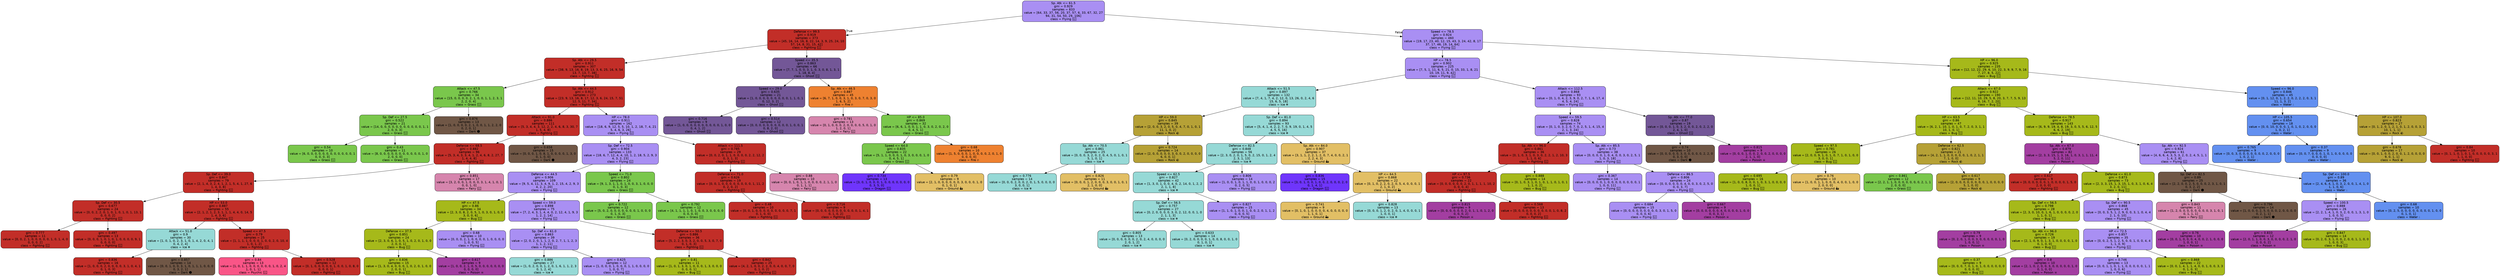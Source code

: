 digraph Tree {
node [shape=box, style="filled, rounded", color="black", fontname="helvetica"] ;
edge [fontname="helvetica"] ;
0 [label="Sp. Atk <= 61.5\ngini = 0.929\nsamples = 833\nvalue = [64, 33, 37, 56, 20, 37, 57, 6, 33, 67, 32, 27\n94, 31, 54, 50, 29, 106]\nclass = Flying 🦅", fillcolor="#A98FF3"] ;
1 [label="Defense <= 99.5\ngini = 0.919\nsamples = 373\nvalue = [45, 16, 14, 16, 8, 22, 14, 3, 9, 25, 24, 10\n57, 14, 8, 31, 15, 42]\nclass = Fighting 🥊", fillcolor="#C22E28"] ;
0 -> 1 [labeldistance=2.5, labelangle=45, headlabel="True"] ;
2 [label="Sp. Atk <= 29.5\ngini = 0.911\nsamples = 307\nvalue = [38, 9, 13, 16, 8, 19, 13, 3, 6, 25, 16, 9, 54\n13, 7, 13, 7, 38]\nclass = Fighting 🥊", fillcolor="#C22E28"] ;
1 -> 2 ;
3 [label="Attack <= 47.5\ngini = 0.766\nsamples = 34\nvalue = [15, 0, 0, 0, 0, 2, 1, 0, 0, 1, 1, 2, 3, 1\n2, 2, 0, 4]\nclass = Grass 🌿", fillcolor="#7AC74C"] ;
2 -> 3 ;
4 [label="Sp. Def <= 27.5\ngini = 0.522\nsamples = 21\nvalue = [14, 0, 0, 0, 0, 0, 0, 0, 0, 0, 0, 0, 1, 1\n2, 0, 0, 3]\nclass = Grass 🌿", fillcolor="#7AC74C"] ;
3 -> 4 ;
5 [label="gini = 0.54\nsamples = 10\nvalue = [6, 0, 0, 0, 0, 0, 0, 0, 0, 0, 0, 0, 0, 1\n0, 0, 0, 3]\nclass = Grass 🌿", fillcolor="#7AC74C"] ;
4 -> 5 ;
6 [label="gini = 0.43\nsamples = 11\nvalue = [8, 0, 0, 0, 0, 0, 0, 0, 0, 0, 0, 0, 1, 0\n2, 0, 0, 0]\nclass = Grass 🌿", fillcolor="#7AC74C"] ;
4 -> 6 ;
7 [label="gini = 0.876\nsamples = 13\nvalue = [1, 0, 0, 0, 0, 2, 1, 0, 0, 1, 1, 2, 2, 0\n0, 2, 0, 1]\nclass = Dark 🌑", fillcolor="#705746"] ;
3 -> 7 ;
8 [label="Sp. Atk <= 44.5\ngini = 0.912\nsamples = 273\nvalue = [23, 9, 13, 16, 8, 17, 12, 3, 6, 24, 15, 7, 51\n12, 5, 11, 7, 34]\nclass = Fighting 🥊", fillcolor="#C22E28"] ;
2 -> 8 ;
9 [label="Attack <= 91.0\ngini = 0.886\nsamples = 111\nvalue = [5, 3, 4, 4, 3, 12, 2, 2, 4, 6, 8, 3, 30, 7\n1, 5, 4, 8]\nclass = Fighting 🥊", fillcolor="#C22E28"] ;
8 -> 9 ;
10 [label="Defense <= 68.5\ngini = 0.882\nsamples = 96\nvalue = [5, 3, 4, 3, 3, 4, 1, 2, 4, 6, 8, 2, 27, 7\n1, 4, 4, 8]\nclass = Fighting 🥊", fillcolor="#C22E28"] ;
9 -> 10 ;
11 [label="Sp. Def <= 39.0\ngini = 0.847\nsamples = 79\nvalue = [2, 1, 4, 3, 2, 4, 1, 2, 1, 5, 4, 1, 27, 6\n1, 4, 3, 8]\nclass = Fighting 🥊", fillcolor="#C22E28"] ;
10 -> 11 ;
12 [label="Sp. Def <= 30.5\ngini = 0.677\nsamples = 24\nvalue = [0, 0, 2, 2, 0, 1, 0, 1, 0, 1, 0, 1, 13, 1\n0, 0, 0, 2]\nclass = Fighting 🥊", fillcolor="#C22E28"] ;
11 -> 12 ;
13 [label="gini = 0.777\nsamples = 11\nvalue = [0, 0, 2, 1, 0, 0, 0, 0, 0, 1, 0, 1, 4, 0\n0, 0, 0, 2]\nclass = Fighting 🥊", fillcolor="#C22E28"] ;
12 -> 13 ;
14 [label="gini = 0.497\nsamples = 13\nvalue = [0, 0, 0, 1, 0, 1, 0, 1, 0, 0, 0, 0, 9, 1\n0, 0, 0, 0]\nclass = Fighting 🥊", fillcolor="#C22E28"] ;
12 -> 14 ;
15 [label="HP <= 53.0\ngini = 0.887\nsamples = 55\nvalue = [2, 1, 2, 1, 2, 3, 1, 1, 1, 4, 4, 0, 14, 5\n1, 4, 3, 6]\nclass = Fighting 🥊", fillcolor="#C22E28"] ;
11 -> 15 ;
16 [label="Attack <= 51.0\ngini = 0.9\nsamples = 30\nvalue = [1, 0, 1, 0, 2, 3, 1, 0, 1, 4, 2, 0, 4, 1\n0, 4, 2, 4]\nclass = Ice ❄️", fillcolor="#96D9D6"] ;
15 -> 16 ;
17 [label="gini = 0.836\nsamples = 16\nvalue = [1, 0, 0, 0, 2, 0, 0, 0, 0, 3, 1, 0, 4, 1\n0, 1, 0, 3]\nclass = Fighting 🥊", fillcolor="#C22E28"] ;
16 -> 17 ;
18 [label="gini = 0.857\nsamples = 14\nvalue = [0, 0, 1, 0, 0, 3, 1, 0, 1, 1, 1, 0, 0, 0\n0, 3, 2, 1]\nclass = Dark 🌑", fillcolor="#705746"] ;
16 -> 18 ;
19 [label="Speed <= 47.5\ngini = 0.79\nsamples = 25\nvalue = [1, 1, 1, 1, 0, 0, 0, 1, 0, 0, 2, 0, 10, 4\n1, 0, 1, 2]\nclass = Fighting 🥊", fillcolor="#C22E28"] ;
15 -> 19 ;
20 [label="gini = 0.84\nsamples = 13\nvalue = [1, 0, 1, 1, 0, 0, 0, 0, 0, 0, 1, 0, 2, 4\n1, 0, 1, 1]\nclass = Psychic 🧠", fillcolor="#F95587"] ;
19 -> 20 ;
21 [label="gini = 0.528\nsamples = 12\nvalue = [0, 1, 0, 0, 0, 0, 0, 1, 0, 0, 1, 0, 8, 0\n0, 0, 0, 1]\nclass = Fighting 🥊", fillcolor="#C22E28"] ;
19 -> 21 ;
22 [label="gini = 0.851\nsamples = 17\nvalue = [3, 2, 0, 0, 1, 0, 0, 0, 3, 1, 4, 1, 0, 1\n0, 0, 1, 0]\nclass = Fairy 🧚", fillcolor="#D685AD"] ;
10 -> 22 ;
23 [label="gini = 0.658\nsamples = 15\nvalue = [0, 0, 0, 1, 0, 8, 1, 0, 0, 0, 0, 1, 3, 0\n0, 1, 0, 0]\nclass = Dark 🌑", fillcolor="#705746"] ;
9 -> 23 ;
24 [label="HP <= 78.0\ngini = 0.911\nsamples = 162\nvalue = [18, 6, 9, 12, 5, 5, 10, 1, 2, 18, 7, 4, 21\n5, 4, 6, 3, 26]\nclass = Flying 🦅", fillcolor="#A98FF3"] ;
8 -> 24 ;
25 [label="Sp. Def <= 72.5\ngini = 0.904\nsamples = 133\nvalue = [18, 6, 7, 12, 4, 4, 10, 1, 2, 18, 5, 2, 9, 3\n4, 3, 2, 23]\nclass = Flying 🦅", fillcolor="#A98FF3"] ;
24 -> 25 ;
26 [label="Defense <= 44.5\ngini = 0.906\nsamples = 109\nvalue = [9, 5, 4, 11, 3, 4, 9, 1, 2, 15, 4, 2, 9, 3\n4, 2, 2, 20]\nclass = Flying 🦅", fillcolor="#A98FF3"] ;
25 -> 26 ;
27 [label="HP <= 47.5\ngini = 0.86\nsamples = 34\nvalue = [2, 3, 0, 8, 2, 0, 5, 1, 0, 3, 0, 1, 0, 0\n3, 0, 0, 6]\nclass = Bug 🐞", fillcolor="#A6B91A"] ;
26 -> 27 ;
28 [label="Defense <= 37.5\ngini = 0.851\nsamples = 24\nvalue = [2, 3, 0, 6, 1, 0, 5, 1, 0, 2, 0, 1, 0, 0\n2, 0, 0, 1]\nclass = Bug 🐞", fillcolor="#A6B91A"] ;
27 -> 28 ;
29 [label="gini = 0.836\nsamples = 15\nvalue = [1, 3, 0, 4, 0, 0, 0, 1, 0, 2, 0, 1, 0, 0\n2, 0, 0, 1]\nclass = Bug 🐞", fillcolor="#A6B91A"] ;
28 -> 29 ;
30 [label="gini = 0.617\nsamples = 9\nvalue = [1, 0, 0, 2, 1, 0, 5, 0, 0, 0, 0, 0, 0, 0\n0, 0, 0, 0]\nclass = Poison ☠️", fillcolor="#A33EA1"] ;
28 -> 30 ;
31 [label="gini = 0.68\nsamples = 10\nvalue = [0, 0, 0, 2, 1, 0, 0, 0, 0, 1, 0, 0, 0, 0\n1, 0, 0, 5]\nclass = Flying 🦅", fillcolor="#A98FF3"] ;
27 -> 31 ;
32 [label="Speed <= 59.0\ngini = 0.898\nsamples = 75\nvalue = [7, 2, 4, 3, 1, 4, 4, 0, 2, 12, 4, 1, 9, 3\n1, 2, 2, 14]\nclass = Flying 🦅", fillcolor="#A98FF3"] ;
26 -> 32 ;
33 [label="Sp. Def <= 61.0\ngini = 0.863\nsamples = 39\nvalue = [2, 0, 2, 0, 1, 1, 2, 0, 2, 7, 1, 1, 2, 3\n1, 1, 2, 11]\nclass = Flying 🦅", fillcolor="#A98FF3"] ;
32 -> 33 ;
34 [label="gini = 0.886\nsamples = 27\nvalue = [1, 0, 2, 0, 0, 1, 2, 0, 1, 6, 1, 1, 2, 3\n0, 1, 2, 4]\nclass = Ice ❄️", fillcolor="#96D9D6"] ;
33 -> 34 ;
35 [label="gini = 0.625\nsamples = 12\nvalue = [1, 0, 0, 0, 1, 0, 0, 0, 1, 1, 0, 0, 0, 0\n1, 0, 0, 7]\nclass = Flying 🦅", fillcolor="#A98FF3"] ;
33 -> 35 ;
36 [label="Defense <= 50.5\ngini = 0.886\nsamples = 36\nvalue = [5, 2, 2, 3, 0, 3, 2, 0, 0, 5, 3, 0, 7, 0\n0, 1, 0, 3]\nclass = Fighting 🥊", fillcolor="#C22E28"] ;
32 -> 36 ;
37 [label="gini = 0.81\nsamples = 11\nvalue = [1, 0, 1, 3, 0, 1, 0, 0, 0, 1, 3, 0, 0, 0\n0, 0, 0, 1]\nclass = Bug 🐞", fillcolor="#A6B91A"] ;
36 -> 37 ;
38 [label="gini = 0.842\nsamples = 25\nvalue = [4, 2, 1, 0, 0, 2, 2, 0, 0, 4, 0, 0, 7, 0\n0, 1, 0, 2]\nclass = Fighting 🥊", fillcolor="#C22E28"] ;
36 -> 38 ;
39 [label="Speed <= 71.0\ngini = 0.802\nsamples = 24\nvalue = [9, 1, 3, 1, 1, 0, 1, 0, 0, 3, 1, 0, 0, 0\n0, 1, 0, 3]\nclass = Grass 🌿", fillcolor="#7AC74C"] ;
25 -> 39 ;
40 [label="gini = 0.722\nsamples = 12\nvalue = [5, 0, 2, 0, 0, 0, 0, 0, 0, 0, 1, 0, 0, 0\n0, 1, 0, 3]\nclass = Grass 🌿", fillcolor="#7AC74C"] ;
39 -> 40 ;
41 [label="gini = 0.792\nsamples = 12\nvalue = [4, 1, 1, 1, 1, 0, 1, 0, 0, 3, 0, 0, 0, 0\n0, 0, 0, 0]\nclass = Grass 🌿", fillcolor="#7AC74C"] ;
39 -> 41 ;
42 [label="Attack <= 111.5\ngini = 0.785\nsamples = 29\nvalue = [0, 0, 2, 0, 1, 1, 0, 0, 0, 0, 2, 2, 12, 2\n0, 3, 1, 3]\nclass = Fighting 🥊", fillcolor="#C22E28"] ;
24 -> 42 ;
43 [label="Defense <= 71.0\ngini = 0.626\nsamples = 19\nvalue = [0, 0, 1, 0, 0, 0, 0, 0, 0, 0, 0, 1, 11, 2\n0, 2, 0, 2]\nclass = Fighting 🥊", fillcolor="#C22E28"] ;
42 -> 43 ;
44 [label="gini = 0.48\nsamples = 10\nvalue = [0, 0, 1, 0, 0, 0, 0, 0, 0, 0, 0, 0, 7, 1\n0, 1, 0, 0]\nclass = Fighting 🥊", fillcolor="#C22E28"] ;
43 -> 44 ;
45 [label="gini = 0.716\nsamples = 9\nvalue = [0, 0, 0, 0, 0, 0, 0, 0, 0, 0, 0, 1, 4, 1\n0, 1, 0, 2]\nclass = Fighting 🥊", fillcolor="#C22E28"] ;
43 -> 45 ;
46 [label="gini = 0.88\nsamples = 10\nvalue = [0, 0, 1, 0, 1, 1, 0, 0, 0, 0, 2, 1, 1, 0\n0, 1, 1, 1]\nclass = Fairy 🧚", fillcolor="#D685AD"] ;
42 -> 46 ;
47 [label="Speed <= 35.5\ngini = 0.863\nsamples = 66\nvalue = [7, 7, 1, 0, 0, 3, 1, 0, 3, 0, 8, 1, 3, 1\n1, 18, 8, 4]\nclass = Ghost 👻", fillcolor="#735797"] ;
1 -> 47 ;
48 [label="Speed <= 29.0\ngini = 0.635\nsamples = 21\nvalue = [1, 0, 0, 0, 0, 0, 0, 0, 0, 0, 1, 1, 0, 1\n0, 12, 3, 2]\nclass = Ghost 👻", fillcolor="#735797"] ;
47 -> 48 ;
49 [label="gini = 0.716\nsamples = 9\nvalue = [1, 0, 0, 0, 0, 0, 0, 0, 0, 0, 0, 1, 0, 0\n0, 4, 1, 2]\nclass = Ghost 👻", fillcolor="#735797"] ;
48 -> 49 ;
50 [label="gini = 0.514\nsamples = 12\nvalue = [0, 0, 0, 0, 0, 0, 0, 0, 0, 0, 1, 0, 0, 1\n0, 8, 2, 0]\nclass = Ghost 👻", fillcolor="#735797"] ;
48 -> 50 ;
51 [label="Sp. Atk <= 46.5\ngini = 0.887\nsamples = 45\nvalue = [6, 7, 1, 0, 0, 3, 1, 0, 3, 0, 7, 0, 3, 0\n1, 6, 5, 2]\nclass = Fire 🔥", fillcolor="#EE8130"] ;
47 -> 51 ;
52 [label="gini = 0.781\nsamples = 13\nvalue = [0, 1, 0, 0, 0, 2, 0, 0, 0, 0, 5, 0, 1, 0\n1, 2, 0, 1]\nclass = Fairy 🧚", fillcolor="#D685AD"] ;
51 -> 52 ;
53 [label="HP <= 85.0\ngini = 0.869\nsamples = 32\nvalue = [6, 6, 1, 0, 0, 1, 1, 0, 3, 0, 2, 0, 2, 0\n0, 4, 5, 1]\nclass = Grass 🌿", fillcolor="#7AC74C"] ;
51 -> 53 ;
54 [label="Speed <= 64.0\ngini = 0.835\nsamples = 22\nvalue = [5, 1, 1, 0, 0, 0, 1, 0, 3, 0, 0, 0, 1, 0\n0, 4, 5, 1]\nclass = Grass 🌿", fillcolor="#7AC74C"] ;
53 -> 54 ;
55 [label="gini = 0.734\nsamples = 13\nvalue = [3, 0, 1, 0, 0, 0, 1, 0, 0, 0, 0, 0, 0, 0\n0, 3, 5, 0]\nclass = Dragon 🐉", fillcolor="#6F35FC"] ;
54 -> 55 ;
56 [label="gini = 0.79\nsamples = 9\nvalue = [2, 1, 0, 0, 0, 0, 0, 0, 3, 0, 0, 0, 1, 0\n0, 1, 0, 1]\nclass = Ground 🏜️", fillcolor="#E2BF65"] ;
54 -> 56 ;
57 [label="gini = 0.68\nsamples = 10\nvalue = [1, 5, 0, 0, 0, 1, 0, 0, 0, 0, 2, 0, 1, 0\n0, 0, 0, 0]\nclass = Fire 🔥", fillcolor="#EE8130"] ;
53 -> 57 ;
58 [label="Speed <= 78.5\ngini = 0.924\nsamples = 460\nvalue = [19, 17, 23, 40, 12, 15, 43, 3, 24, 42, 8, 17\n37, 17, 46, 19, 14, 64]\nclass = Flying 🦅", fillcolor="#A98FF3"] ;
0 -> 58 [labeldistance=2.5, labelangle=-45, headlabel="False"] ;
59 [label="HP <= 78.5\ngini = 0.902\nsamples = 225\nvalue = [7, 5, 1, 11, 6, 5, 21, 0, 15, 33, 1, 8, 21\n10, 19, 11, 9, 42]\nclass = Flying 🦅", fillcolor="#A98FF3"] ;
58 -> 59 ;
60 [label="Attack <= 51.5\ngini = 0.897\nsamples = 132\nvalue = [7, 4, 1, 7, 4, 2, 12, 0, 13, 26, 0, 2, 4, 6\n15, 6, 5, 18]\nclass = Ice ❄️", fillcolor="#96D9D6"] ;
59 -> 60 ;
61 [label="HP <= 59.0\ngini = 0.845\nsamples = 39\nvalue = [2, 0, 0, 3, 2, 0, 5, 0, 4, 7, 0, 1, 0, 1\n11, 1, 0, 2]\nclass = Rock 🪨", fillcolor="#B6A136"] ;
60 -> 61 ;
62 [label="Sp. Atk <= 70.5\ngini = 0.861\nsamples = 25\nvalue = [0, 0, 0, 3, 2, 0, 2, 0, 4, 5, 0, 1, 0, 1\n5, 1, 0, 1]\nclass = Ice ❄️", fillcolor="#96D9D6"] ;
61 -> 62 ;
63 [label="gini = 0.776\nsamples = 14\nvalue = [0, 0, 0, 2, 0, 0, 2, 0, 1, 5, 0, 0, 0, 0\n3, 0, 0, 1]\nclass = Ice ❄️", fillcolor="#96D9D6"] ;
62 -> 63 ;
64 [label="gini = 0.826\nsamples = 11\nvalue = [0, 0, 0, 1, 2, 0, 0, 0, 3, 0, 0, 1, 0, 1\n2, 1, 0, 0]\nclass = Ground 🏜️", fillcolor="#E2BF65"] ;
62 -> 64 ;
65 [label="gini = 0.724\nsamples = 14\nvalue = [2, 0, 0, 0, 0, 0, 3, 0, 0, 2, 0, 0, 0, 0\n6, 0, 0, 1]\nclass = Rock 🪨", fillcolor="#B6A136"] ;
61 -> 65 ;
66 [label="Sp. Def <= 81.0\ngini = 0.894\nsamples = 93\nvalue = [5, 4, 1, 4, 2, 2, 7, 0, 9, 19, 0, 1, 4, 5\n4, 5, 5, 16]\nclass = Ice ❄️", fillcolor="#96D9D6"] ;
60 -> 66 ;
67 [label="Defense <= 82.5\ngini = 0.848\nsamples = 56\nvalue = [2, 3, 0, 2, 0, 1, 5, 0, 2, 15, 0, 1, 2, 4\n2, 3, 1, 13]\nclass = Ice ❄️", fillcolor="#96D9D6"] ;
66 -> 67 ;
68 [label="Speed <= 62.5\ngini = 0.827\nsamples = 42\nvalue = [1, 3, 0, 1, 0, 0, 4, 0, 2, 14, 0, 1, 2, 2\n2, 1, 1, 8]\nclass = Ice ❄️", fillcolor="#96D9D6"] ;
67 -> 68 ;
69 [label="Sp. Def <= 56.5\ngini = 0.757\nsamples = 27\nvalue = [0, 2, 0, 0, 0, 0, 3, 0, 2, 12, 0, 0, 1, 0\n2, 1, 1, 3]\nclass = Ice ❄️", fillcolor="#96D9D6"] ;
68 -> 69 ;
70 [label="gini = 0.805\nsamples = 13\nvalue = [0, 0, 0, 0, 0, 0, 2, 0, 2, 4, 0, 0, 0, 0\n2, 0, 1, 2]\nclass = Ice ❄️", fillcolor="#96D9D6"] ;
69 -> 70 ;
71 [label="gini = 0.633\nsamples = 14\nvalue = [0, 2, 0, 0, 0, 0, 1, 0, 0, 8, 0, 0, 1, 0\n0, 1, 0, 1]\nclass = Ice ❄️", fillcolor="#96D9D6"] ;
69 -> 71 ;
72 [label="gini = 0.827\nsamples = 15\nvalue = [1, 1, 0, 1, 0, 0, 1, 0, 0, 2, 0, 1, 1, 2\n0, 0, 0, 5]\nclass = Flying 🦅", fillcolor="#A98FF3"] ;
68 -> 72 ;
73 [label="gini = 0.806\nsamples = 14\nvalue = [1, 0, 0, 1, 0, 1, 1, 0, 0, 1, 0, 0, 0, 2\n0, 2, 0, 5]\nclass = Flying 🦅", fillcolor="#A98FF3"] ;
67 -> 73 ;
74 [label="Sp. Atk <= 84.0\ngini = 0.907\nsamples = 37\nvalue = [3, 1, 1, 2, 2, 1, 2, 0, 7, 4, 0, 0, 2, 1\n2, 2, 4, 3]\nclass = Ground 🏜️", fillcolor="#E2BF65"] ;
66 -> 74 ;
75 [label="gini = 0.836\nsamples = 15\nvalue = [3, 0, 1, 0, 0, 1, 0, 0, 2, 0, 0, 0, 2, 0\n0, 1, 4, 1]\nclass = Dragon 🐉", fillcolor="#6F35FC"] ;
74 -> 75 ;
76 [label="HP <= 64.5\ngini = 0.868\nsamples = 22\nvalue = [0, 1, 0, 2, 2, 0, 2, 0, 5, 4, 0, 0, 0, 1\n2, 1, 0, 2]\nclass = Ground 🏜️", fillcolor="#E2BF65"] ;
74 -> 76 ;
77 [label="gini = 0.741\nsamples = 9\nvalue = [0, 1, 0, 1, 0, 0, 0, 0, 4, 0, 0, 0, 0, 0\n1, 1, 0, 1]\nclass = Ground 🏜️", fillcolor="#E2BF65"] ;
76 -> 77 ;
78 [label="gini = 0.828\nsamples = 13\nvalue = [0, 0, 0, 1, 2, 0, 2, 0, 1, 4, 0, 0, 0, 1\n1, 0, 0, 1]\nclass = Ice ❄️", fillcolor="#96D9D6"] ;
76 -> 78 ;
79 [label="Attack <= 112.5\ngini = 0.868\nsamples = 93\nvalue = [0, 1, 0, 4, 2, 3, 9, 0, 2, 7, 1, 6, 17, 4\n4, 5, 4, 24]\nclass = Flying 🦅", fillcolor="#A98FF3"] ;
59 -> 79 ;
80 [label="Speed <= 59.5\ngini = 0.828\nsamples = 74\nvalue = [0, 1, 0, 3, 2, 0, 7, 0, 2, 5, 1, 4, 15, 4\n2, 1, 3, 24]\nclass = Flying 🦅", fillcolor="#A98FF3"] ;
79 -> 80 ;
81 [label="Sp. Atk <= 96.0\ngini = 0.861\nsamples = 36\nvalue = [0, 1, 0, 3, 1, 0, 3, 0, 2, 2, 1, 2, 10, 3\n1, 1, 0, 6]\nclass = Fighting 🥊", fillcolor="#C22E28"] ;
80 -> 81 ;
82 [label="HP <= 97.5\ngini = 0.736\nsamples = 22\nvalue = [0, 0, 0, 0, 0, 0, 2, 0, 1, 1, 1, 1, 10, 2\n0, 0, 0, 4]\nclass = Fighting 🥊", fillcolor="#C22E28"] ;
81 -> 82 ;
83 [label="gini = 0.815\nsamples = 9\nvalue = [0, 0, 0, 0, 0, 0, 2, 0, 1, 1, 0, 1, 2, 0\n0, 0, 0, 2]\nclass = Poison ☠️", fillcolor="#A33EA1"] ;
82 -> 83 ;
84 [label="gini = 0.568\nsamples = 13\nvalue = [0, 0, 0, 0, 0, 0, 0, 0, 0, 0, 1, 0, 8, 2\n0, 0, 0, 2]\nclass = Fighting 🥊", fillcolor="#C22E28"] ;
82 -> 84 ;
85 [label="gini = 0.888\nsamples = 14\nvalue = [0, 1, 0, 3, 1, 0, 1, 0, 1, 1, 0, 1, 0, 1\n1, 1, 0, 2]\nclass = Bug 🐞", fillcolor="#A6B91A"] ;
81 -> 85 ;
86 [label="Sp. Atk <= 85.5\ngini = 0.73\nsamples = 38\nvalue = [0, 0, 0, 0, 1, 0, 4, 0, 0, 3, 0, 2, 5, 1\n1, 0, 3, 18]\nclass = Flying 🦅", fillcolor="#A98FF3"] ;
80 -> 86 ;
87 [label="gini = 0.367\nsamples = 14\nvalue = [0, 0, 0, 0, 1, 0, 0, 0, 0, 0, 0, 0, 0, 1\n1, 0, 0, 11]\nclass = Flying 🦅", fillcolor="#A98FF3"] ;
86 -> 87 ;
88 [label="Defense <= 86.5\ngini = 0.806\nsamples = 24\nvalue = [0, 0, 0, 0, 0, 0, 4, 0, 0, 3, 0, 2, 5, 0\n0, 0, 3, 7]\nclass = Flying 🦅", fillcolor="#A98FF3"] ;
86 -> 88 ;
89 [label="gini = 0.684\nsamples = 15\nvalue = [0, 0, 0, 0, 0, 0, 0, 0, 0, 3, 0, 1, 5, 0\n0, 0, 0, 6]\nclass = Flying 🦅", fillcolor="#A98FF3"] ;
88 -> 89 ;
90 [label="gini = 0.667\nsamples = 9\nvalue = [0, 0, 0, 0, 0, 0, 4, 0, 0, 0, 0, 1, 0, 0\n0, 0, 3, 1]\nclass = Poison ☠️", fillcolor="#A33EA1"] ;
88 -> 90 ;
91 [label="Sp. Atk <= 77.0\ngini = 0.87\nsamples = 19\nvalue = [0, 0, 0, 1, 0, 3, 2, 0, 0, 2, 0, 2, 2, 0\n2, 4, 1, 0]\nclass = Ghost 👻", fillcolor="#735797"] ;
79 -> 91 ;
92 [label="gini = 0.74\nsamples = 10\nvalue = [0, 0, 0, 0, 0, 3, 0, 0, 0, 0, 0, 2, 2, 0\n0, 3, 0, 0]\nclass = Dark 🌑", fillcolor="#705746"] ;
91 -> 92 ;
93 [label="gini = 0.815\nsamples = 9\nvalue = [0, 0, 0, 1, 0, 0, 2, 0, 0, 2, 0, 0, 0, 0\n2, 1, 1, 0]\nclass = Poison ☠️", fillcolor="#A33EA1"] ;
91 -> 93 ;
94 [label="HP <= 96.0\ngini = 0.925\nsamples = 235\nvalue = [12, 12, 22, 29, 6, 10, 22, 3, 9, 9, 7, 9, 16\n7, 27, 8, 5, 22]\nclass = Bug 🐞", fillcolor="#A6B91A"] ;
58 -> 94 ;
95 [label="Attack <= 67.0\ngini = 0.922\nsamples = 190\nvalue = [12, 11, 10, 29, 5, 8, 20, 3, 7, 7, 5, 9, 13\n6, 16, 7, 2, 20]\nclass = Bug 🐞", fillcolor="#A6B91A"] ;
94 -> 95 ;
96 [label="HP <= 63.5\ngini = 0.86\nsamples = 47\nvalue = [6, 2, 1, 10, 1, 0, 1, 0, 7, 2, 0, 3, 1, 1\n10, 1, 0, 1]\nclass = Bug 🐞", fillcolor="#A6B91A"] ;
95 -> 96 ;
97 [label="Speed <= 97.5\ngini = 0.781\nsamples = 26\nvalue = [2, 0, 0, 9, 1, 0, 1, 0, 7, 1, 0, 1, 0, 0\n3, 0, 0, 1]\nclass = Bug 🐞", fillcolor="#A6B91A"] ;
96 -> 97 ;
98 [label="gini = 0.695\nsamples = 16\nvalue = [1, 0, 0, 8, 0, 0, 1, 0, 3, 1, 0, 0, 0, 0\n1, 0, 0, 1]\nclass = Bug 🐞", fillcolor="#A6B91A"] ;
97 -> 98 ;
99 [label="gini = 0.76\nsamples = 10\nvalue = [1, 0, 0, 1, 1, 0, 0, 0, 4, 0, 0, 1, 0, 0\n2, 0, 0, 0]\nclass = Ground 🏜️", fillcolor="#E2BF65"] ;
97 -> 99 ;
100 [label="Defense <= 62.5\ngini = 0.821\nsamples = 21\nvalue = [4, 2, 1, 1, 0, 0, 0, 0, 0, 1, 0, 2, 1, 1\n7, 1, 0, 0]\nclass = Rock 🪨", fillcolor="#B6A136"] ;
96 -> 100 ;
101 [label="gini = 0.861\nsamples = 12\nvalue = [2, 2, 1, 1, 0, 0, 0, 0, 0, 0, 0, 2, 1, 1\n2, 0, 0, 0]\nclass = Grass 🌿", fillcolor="#7AC74C"] ;
100 -> 101 ;
102 [label="gini = 0.617\nsamples = 9\nvalue = [2, 0, 0, 0, 0, 0, 0, 0, 0, 1, 0, 0, 0, 0\n5, 1, 0, 0]\nclass = Rock 🪨", fillcolor="#B6A136"] ;
100 -> 102 ;
103 [label="Defense <= 78.5\ngini = 0.917\nsamples = 143\nvalue = [6, 9, 9, 19, 4, 8, 19, 3, 0, 5, 5, 6, 12, 5\n6, 6, 2, 19]\nclass = Bug 🐞", fillcolor="#A6B91A"] ;
95 -> 103 ;
104 [label="Sp. Atk <= 67.0\ngini = 0.879\nsamples = 82\nvalue = [2, 3, 3, 15, 1, 3, 16, 1, 0, 3, 1, 1, 11, 4\n5, 2, 0, 11]\nclass = Poison ☠️", fillcolor="#A33EA1"] ;
103 -> 104 ;
105 [label="gini = 0.617\nsamples = 9\nvalue = [0, 0, 0, 0, 0, 0, 1, 0, 0, 0, 0, 1, 5, 0\n2, 0, 0, 0]\nclass = Fighting 🥊", fillcolor="#C22E28"] ;
104 -> 105 ;
106 [label="Defense <= 61.0\ngini = 0.873\nsamples = 73\nvalue = [2, 3, 3, 15, 1, 3, 15, 1, 0, 3, 1, 0, 6, 4\n3, 2, 0, 11]\nclass = Bug 🐞", fillcolor="#A6B91A"] ;
104 -> 106 ;
107 [label="Sp. Def <= 56.5\ngini = 0.798\nsamples = 28\nvalue = [2, 3, 0, 10, 0, 1, 6, 1, 0, 0, 0, 0, 2, 0\n1, 1, 0, 1]\nclass = Bug 🐞", fillcolor="#A6B91A"] ;
106 -> 107 ;
108 [label="gini = 0.79\nsamples = 9\nvalue = [0, 2, 0, 1, 0, 0, 3, 0, 0, 0, 0, 0, 1, 0\n1, 0, 0, 1]\nclass = Poison ☠️", fillcolor="#A33EA1"] ;
107 -> 108 ;
109 [label="Sp. Atk <= 96.0\ngini = 0.726\nsamples = 19\nvalue = [2, 1, 0, 9, 0, 1, 3, 1, 0, 0, 0, 0, 1, 0\n0, 1, 0, 0]\nclass = Bug 🐞", fillcolor="#A6B91A"] ;
107 -> 109 ;
110 [label="gini = 0.37\nsamples = 9\nvalue = [0, 0, 0, 7, 0, 1, 0, 1, 0, 0, 0, 0, 0, 0\n0, 0, 0, 0]\nclass = Bug 🐞", fillcolor="#A6B91A"] ;
109 -> 110 ;
111 [label="gini = 0.8\nsamples = 10\nvalue = [2, 1, 0, 2, 0, 0, 3, 0, 0, 0, 0, 0, 1, 0\n0, 1, 0, 0]\nclass = Poison ☠️", fillcolor="#A33EA1"] ;
109 -> 111 ;
112 [label="Sp. Def <= 90.5\ngini = 0.868\nsamples = 45\nvalue = [0, 0, 3, 5, 1, 2, 9, 0, 0, 3, 1, 0, 4, 4\n2, 1, 0, 10]\nclass = Flying 🦅", fillcolor="#A98FF3"] ;
106 -> 112 ;
113 [label="HP <= 72.5\ngini = 0.857\nsamples = 35\nvalue = [0, 0, 2, 5, 1, 2, 5, 0, 0, 1, 0, 0, 4, 4\n1, 1, 0, 9]\nclass = Flying 🦅", fillcolor="#A98FF3"] ;
112 -> 113 ;
114 [label="gini = 0.746\nsamples = 13\nvalue = [0, 0, 1, 1, 0, 1, 1, 0, 0, 0, 0, 0, 1, 1\n1, 0, 0, 6]\nclass = Flying 🦅", fillcolor="#A98FF3"] ;
113 -> 114 ;
115 [label="gini = 0.868\nsamples = 22\nvalue = [0, 0, 1, 4, 1, 1, 4, 0, 0, 1, 0, 0, 3, 3\n0, 1, 0, 3]\nclass = Bug 🐞", fillcolor="#A6B91A"] ;
113 -> 115 ;
116 [label="gini = 0.76\nsamples = 10\nvalue = [0, 0, 1, 0, 0, 0, 4, 0, 0, 2, 1, 0, 0, 0\n1, 0, 0, 1]\nclass = Poison ☠️", fillcolor="#A33EA1"] ;
112 -> 116 ;
117 [label="Sp. Atk <= 92.5\ngini = 0.924\nsamples = 61\nvalue = [4, 6, 6, 4, 3, 5, 3, 2, 0, 2, 4, 5, 1, 1\n1, 4, 2, 8]\nclass = Flying 🦅", fillcolor="#A98FF3"] ;
103 -> 117 ;
118 [label="Sp. Def <= 82.5\ngini = 0.89\nsamples = 25\nvalue = [2, 2, 0, 0, 2, 5, 0, 0, 0, 2, 3, 1, 0, 1\n0, 3, 2, 2]\nclass = Dark 🌑", fillcolor="#705746"] ;
117 -> 118 ;
119 [label="gini = 0.843\nsamples = 11\nvalue = [1, 2, 0, 0, 0, 0, 0, 0, 0, 0, 3, 1, 0, 1\n0, 1, 1, 1]\nclass = Fairy 🧚", fillcolor="#D685AD"] ;
118 -> 119 ;
120 [label="gini = 0.796\nsamples = 14\nvalue = [1, 0, 0, 0, 2, 5, 0, 0, 0, 2, 0, 0, 0, 0\n0, 2, 1, 1]\nclass = Dark 🌑", fillcolor="#705746"] ;
118 -> 120 ;
121 [label="Sp. Def <= 100.0\ngini = 0.89\nsamples = 36\nvalue = [2, 4, 6, 4, 1, 0, 3, 2, 0, 0, 1, 4, 1, 0\n1, 1, 0, 6]\nclass = Water 💧", fillcolor="#6390F0"] ;
117 -> 121 ;
122 [label="Speed <= 100.5\ngini = 0.888\nsamples = 26\nvalue = [2, 2, 1, 4, 1, 0, 3, 2, 0, 0, 1, 3, 1, 0\n1, 0, 0, 5]\nclass = Flying 🦅", fillcolor="#A98FF3"] ;
121 -> 122 ;
123 [label="gini = 0.833\nsamples = 12\nvalue = [2, 0, 1, 1, 0, 0, 3, 0, 0, 0, 0, 2, 1, 0\n0, 0, 0, 2]\nclass = Poison ☠️", fillcolor="#A33EA1"] ;
122 -> 123 ;
124 [label="gini = 0.847\nsamples = 14\nvalue = [0, 2, 0, 3, 1, 0, 0, 2, 0, 0, 1, 1, 0, 0\n1, 0, 0, 3]\nclass = Bug 🐞", fillcolor="#A6B91A"] ;
122 -> 124 ;
125 [label="gini = 0.68\nsamples = 10\nvalue = [0, 2, 5, 0, 0, 0, 0, 0, 0, 0, 0, 1, 0, 0\n0, 1, 0, 1]\nclass = Water 💧", fillcolor="#6390F0"] ;
121 -> 125 ;
126 [label="Speed <= 96.0\ngini = 0.846\nsamples = 45\nvalue = [0, 1, 12, 0, 1, 2, 2, 0, 2, 2, 2, 0, 3, 1\n11, 1, 3, 2]\nclass = Water 💧", fillcolor="#6390F0"] ;
94 -> 126 ;
127 [label="HP <= 105.5\ngini = 0.654\nsamples = 18\nvalue = [0, 0, 10, 0, 0, 0, 1, 0, 1, 0, 2, 0, 0, 0\n1, 0, 2, 1]\nclass = Water 💧", fillcolor="#6390F0"] ;
126 -> 127 ;
128 [label="gini = 0.765\nsamples = 9\nvalue = [0, 0, 3, 0, 0, 0, 0, 0, 0, 0, 2, 0, 0, 0\n1, 0, 2, 1]\nclass = Water 💧", fillcolor="#6390F0"] ;
127 -> 128 ;
129 [label="gini = 0.37\nsamples = 9\nvalue = [0, 0, 7, 0, 0, 0, 1, 0, 1, 0, 0, 0, 0, 0\n0, 0, 0, 0]\nclass = Water 💧", fillcolor="#6390F0"] ;
127 -> 129 ;
130 [label="HP <= 107.0\ngini = 0.823\nsamples = 27\nvalue = [0, 1, 2, 0, 1, 2, 1, 0, 1, 2, 0, 0, 3, 1\n10, 1, 1, 1]\nclass = Rock 🪨", fillcolor="#B6A136"] ;
126 -> 130 ;
131 [label="gini = 0.678\nsamples = 17\nvalue = [0, 0, 1, 0, 0, 2, 0, 0, 1, 2, 0, 0, 0, 0\n9, 0, 1, 1]\nclass = Rock 🪨", fillcolor="#B6A136"] ;
130 -> 131 ;
132 [label="gini = 0.84\nsamples = 10\nvalue = [0, 1, 1, 0, 1, 0, 1, 0, 0, 0, 0, 0, 3, 1\n1, 1, 0, 0]\nclass = Fighting 🥊", fillcolor="#C22E28"] ;
130 -> 132 ;
}